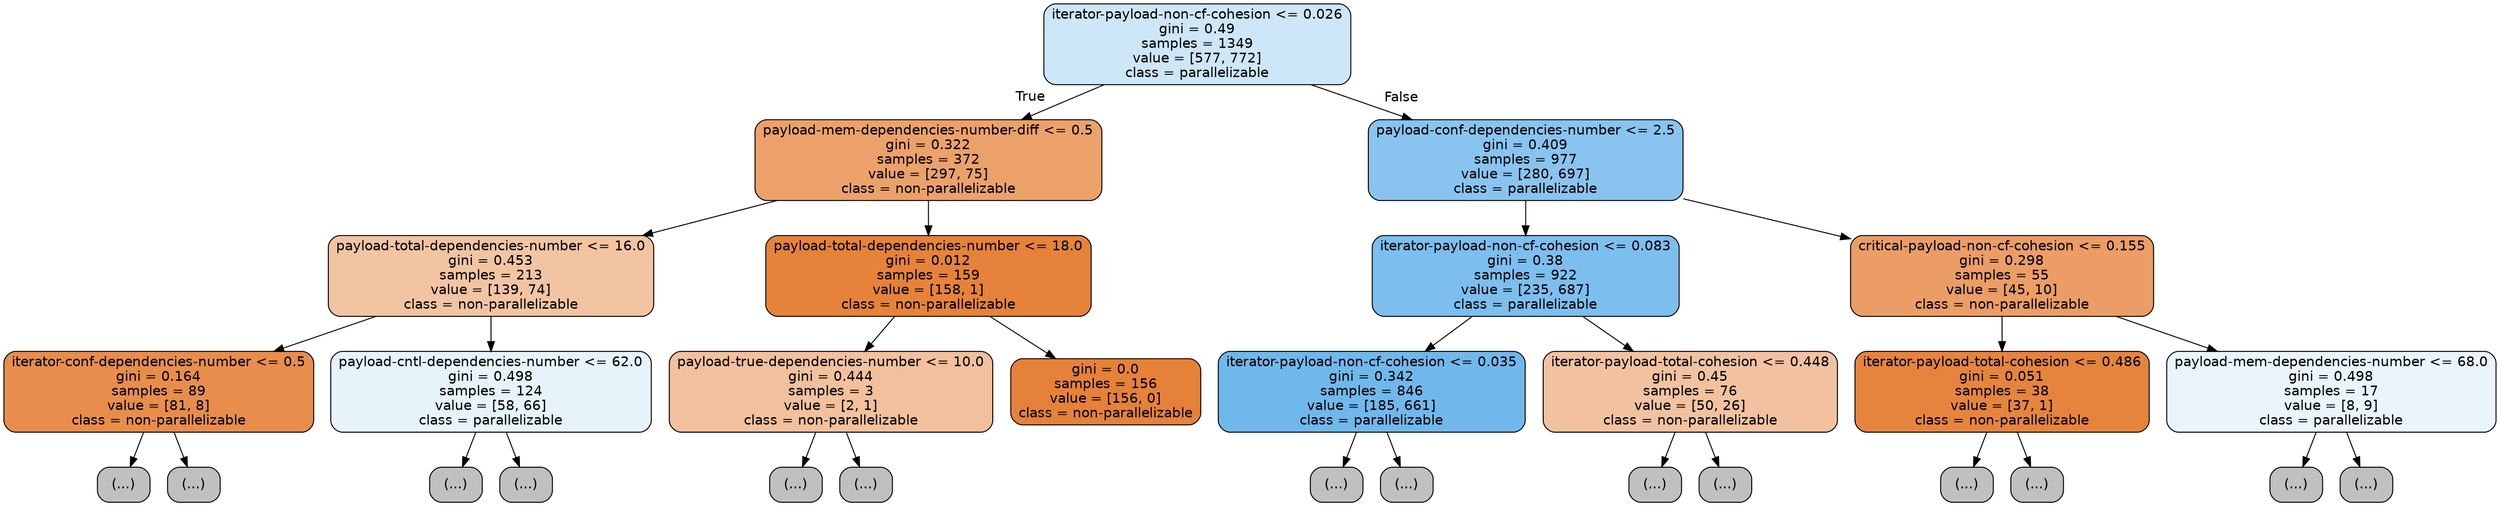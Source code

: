 digraph Tree {
node [shape=box, style="filled, rounded", color="black", fontname=helvetica] ;
edge [fontname=helvetica] ;
0 [label="iterator-payload-non-cf-cohesion <= 0.026\ngini = 0.49\nsamples = 1349\nvalue = [577, 772]\nclass = parallelizable", fillcolor="#399de540"] ;
1 [label="payload-mem-dependencies-number-diff <= 0.5\ngini = 0.322\nsamples = 372\nvalue = [297, 75]\nclass = non-parallelizable", fillcolor="#e58139bf"] ;
0 -> 1 [labeldistance=2.5, labelangle=45, headlabel="True"] ;
2 [label="payload-total-dependencies-number <= 16.0\ngini = 0.453\nsamples = 213\nvalue = [139, 74]\nclass = non-parallelizable", fillcolor="#e5813977"] ;
1 -> 2 ;
3 [label="iterator-conf-dependencies-number <= 0.5\ngini = 0.164\nsamples = 89\nvalue = [81, 8]\nclass = non-parallelizable", fillcolor="#e58139e6"] ;
2 -> 3 ;
4 [label="(...)", fillcolor="#C0C0C0"] ;
3 -> 4 ;
5 [label="(...)", fillcolor="#C0C0C0"] ;
3 -> 5 ;
20 [label="payload-cntl-dependencies-number <= 62.0\ngini = 0.498\nsamples = 124\nvalue = [58, 66]\nclass = parallelizable", fillcolor="#399de51f"] ;
2 -> 20 ;
21 [label="(...)", fillcolor="#C0C0C0"] ;
20 -> 21 ;
38 [label="(...)", fillcolor="#C0C0C0"] ;
20 -> 38 ;
47 [label="payload-total-dependencies-number <= 18.0\ngini = 0.012\nsamples = 159\nvalue = [158, 1]\nclass = non-parallelizable", fillcolor="#e58139fd"] ;
1 -> 47 ;
48 [label="payload-true-dependencies-number <= 10.0\ngini = 0.444\nsamples = 3\nvalue = [2, 1]\nclass = non-parallelizable", fillcolor="#e581397f"] ;
47 -> 48 ;
49 [label="(...)", fillcolor="#C0C0C0"] ;
48 -> 49 ;
50 [label="(...)", fillcolor="#C0C0C0"] ;
48 -> 50 ;
51 [label="gini = 0.0\nsamples = 156\nvalue = [156, 0]\nclass = non-parallelizable", fillcolor="#e58139ff"] ;
47 -> 51 ;
52 [label="payload-conf-dependencies-number <= 2.5\ngini = 0.409\nsamples = 977\nvalue = [280, 697]\nclass = parallelizable", fillcolor="#399de599"] ;
0 -> 52 [labeldistance=2.5, labelangle=-45, headlabel="False"] ;
53 [label="iterator-payload-non-cf-cohesion <= 0.083\ngini = 0.38\nsamples = 922\nvalue = [235, 687]\nclass = parallelizable", fillcolor="#399de5a8"] ;
52 -> 53 ;
54 [label="iterator-payload-non-cf-cohesion <= 0.035\ngini = 0.342\nsamples = 846\nvalue = [185, 661]\nclass = parallelizable", fillcolor="#399de5b8"] ;
53 -> 54 ;
55 [label="(...)", fillcolor="#C0C0C0"] ;
54 -> 55 ;
124 [label="(...)", fillcolor="#C0C0C0"] ;
54 -> 124 ;
259 [label="iterator-payload-total-cohesion <= 0.448\ngini = 0.45\nsamples = 76\nvalue = [50, 26]\nclass = non-parallelizable", fillcolor="#e581397a"] ;
53 -> 259 ;
260 [label="(...)", fillcolor="#C0C0C0"] ;
259 -> 260 ;
273 [label="(...)", fillcolor="#C0C0C0"] ;
259 -> 273 ;
286 [label="critical-payload-non-cf-cohesion <= 0.155\ngini = 0.298\nsamples = 55\nvalue = [45, 10]\nclass = non-parallelizable", fillcolor="#e58139c6"] ;
52 -> 286 ;
287 [label="iterator-payload-total-cohesion <= 0.486\ngini = 0.051\nsamples = 38\nvalue = [37, 1]\nclass = non-parallelizable", fillcolor="#e58139f8"] ;
286 -> 287 ;
288 [label="(...)", fillcolor="#C0C0C0"] ;
287 -> 288 ;
289 [label="(...)", fillcolor="#C0C0C0"] ;
287 -> 289 ;
292 [label="payload-mem-dependencies-number <= 68.0\ngini = 0.498\nsamples = 17\nvalue = [8, 9]\nclass = parallelizable", fillcolor="#399de51c"] ;
286 -> 292 ;
293 [label="(...)", fillcolor="#C0C0C0"] ;
292 -> 293 ;
300 [label="(...)", fillcolor="#C0C0C0"] ;
292 -> 300 ;
}